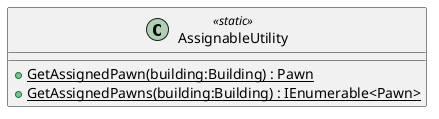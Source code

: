 @startuml
class AssignableUtility <<static>> {
    + {static} GetAssignedPawn(building:Building) : Pawn
    + {static} GetAssignedPawns(building:Building) : IEnumerable<Pawn>
}
@enduml
